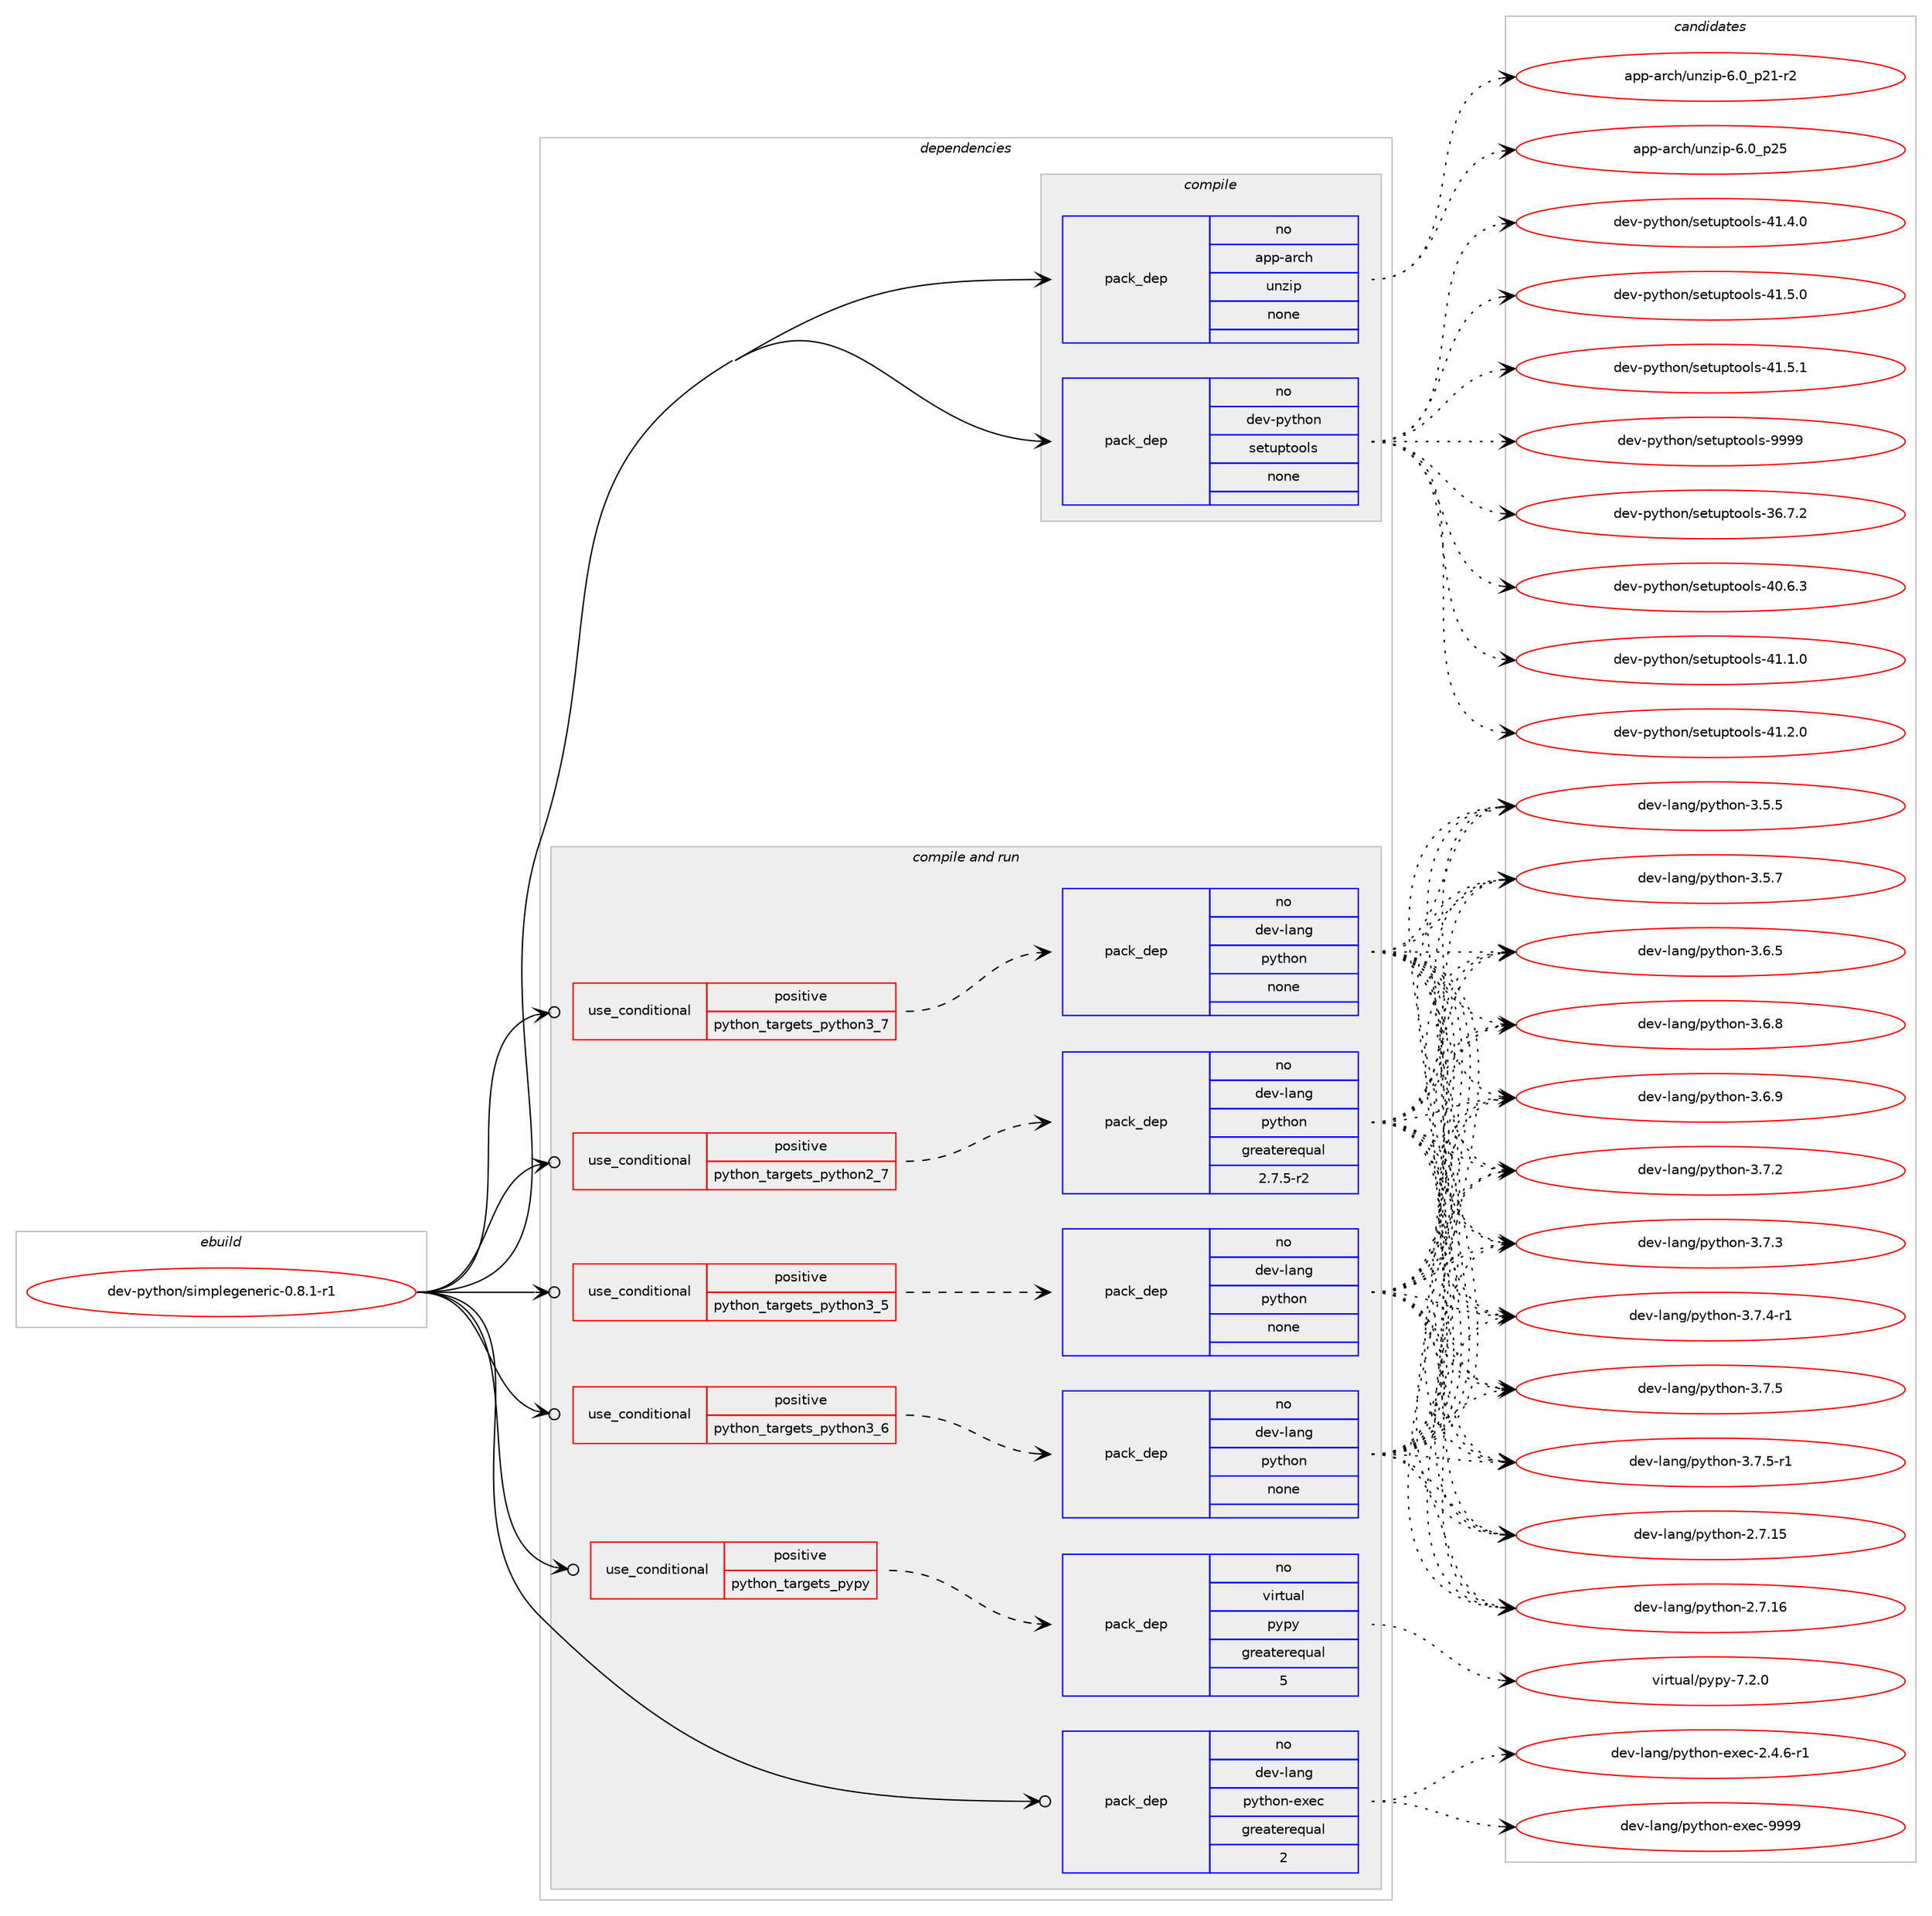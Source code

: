 digraph prolog {

# *************
# Graph options
# *************

newrank=true;
concentrate=true;
compound=true;
graph [rankdir=LR,fontname=Helvetica,fontsize=10,ranksep=1.5];#, ranksep=2.5, nodesep=0.2];
edge  [arrowhead=vee];
node  [fontname=Helvetica,fontsize=10];

# **********
# The ebuild
# **********

subgraph cluster_leftcol {
color=gray;
rank=same;
label=<<i>ebuild</i>>;
id [label="dev-python/simplegeneric-0.8.1-r1", color=red, width=4, href="../dev-python/simplegeneric-0.8.1-r1.svg"];
}

# ****************
# The dependencies
# ****************

subgraph cluster_midcol {
color=gray;
label=<<i>dependencies</i>>;
subgraph cluster_compile {
fillcolor="#eeeeee";
style=filled;
label=<<i>compile</i>>;
subgraph pack475972 {
dependency637188 [label=<<TABLE BORDER="0" CELLBORDER="1" CELLSPACING="0" CELLPADDING="4" WIDTH="220"><TR><TD ROWSPAN="6" CELLPADDING="30">pack_dep</TD></TR><TR><TD WIDTH="110">no</TD></TR><TR><TD>app-arch</TD></TR><TR><TD>unzip</TD></TR><TR><TD>none</TD></TR><TR><TD></TD></TR></TABLE>>, shape=none, color=blue];
}
id:e -> dependency637188:w [weight=20,style="solid",arrowhead="vee"];
subgraph pack475973 {
dependency637189 [label=<<TABLE BORDER="0" CELLBORDER="1" CELLSPACING="0" CELLPADDING="4" WIDTH="220"><TR><TD ROWSPAN="6" CELLPADDING="30">pack_dep</TD></TR><TR><TD WIDTH="110">no</TD></TR><TR><TD>dev-python</TD></TR><TR><TD>setuptools</TD></TR><TR><TD>none</TD></TR><TR><TD></TD></TR></TABLE>>, shape=none, color=blue];
}
id:e -> dependency637189:w [weight=20,style="solid",arrowhead="vee"];
}
subgraph cluster_compileandrun {
fillcolor="#eeeeee";
style=filled;
label=<<i>compile and run</i>>;
subgraph cond149335 {
dependency637190 [label=<<TABLE BORDER="0" CELLBORDER="1" CELLSPACING="0" CELLPADDING="4"><TR><TD ROWSPAN="3" CELLPADDING="10">use_conditional</TD></TR><TR><TD>positive</TD></TR><TR><TD>python_targets_pypy</TD></TR></TABLE>>, shape=none, color=red];
subgraph pack475974 {
dependency637191 [label=<<TABLE BORDER="0" CELLBORDER="1" CELLSPACING="0" CELLPADDING="4" WIDTH="220"><TR><TD ROWSPAN="6" CELLPADDING="30">pack_dep</TD></TR><TR><TD WIDTH="110">no</TD></TR><TR><TD>virtual</TD></TR><TR><TD>pypy</TD></TR><TR><TD>greaterequal</TD></TR><TR><TD>5</TD></TR></TABLE>>, shape=none, color=blue];
}
dependency637190:e -> dependency637191:w [weight=20,style="dashed",arrowhead="vee"];
}
id:e -> dependency637190:w [weight=20,style="solid",arrowhead="odotvee"];
subgraph cond149336 {
dependency637192 [label=<<TABLE BORDER="0" CELLBORDER="1" CELLSPACING="0" CELLPADDING="4"><TR><TD ROWSPAN="3" CELLPADDING="10">use_conditional</TD></TR><TR><TD>positive</TD></TR><TR><TD>python_targets_python2_7</TD></TR></TABLE>>, shape=none, color=red];
subgraph pack475975 {
dependency637193 [label=<<TABLE BORDER="0" CELLBORDER="1" CELLSPACING="0" CELLPADDING="4" WIDTH="220"><TR><TD ROWSPAN="6" CELLPADDING="30">pack_dep</TD></TR><TR><TD WIDTH="110">no</TD></TR><TR><TD>dev-lang</TD></TR><TR><TD>python</TD></TR><TR><TD>greaterequal</TD></TR><TR><TD>2.7.5-r2</TD></TR></TABLE>>, shape=none, color=blue];
}
dependency637192:e -> dependency637193:w [weight=20,style="dashed",arrowhead="vee"];
}
id:e -> dependency637192:w [weight=20,style="solid",arrowhead="odotvee"];
subgraph cond149337 {
dependency637194 [label=<<TABLE BORDER="0" CELLBORDER="1" CELLSPACING="0" CELLPADDING="4"><TR><TD ROWSPAN="3" CELLPADDING="10">use_conditional</TD></TR><TR><TD>positive</TD></TR><TR><TD>python_targets_python3_5</TD></TR></TABLE>>, shape=none, color=red];
subgraph pack475976 {
dependency637195 [label=<<TABLE BORDER="0" CELLBORDER="1" CELLSPACING="0" CELLPADDING="4" WIDTH="220"><TR><TD ROWSPAN="6" CELLPADDING="30">pack_dep</TD></TR><TR><TD WIDTH="110">no</TD></TR><TR><TD>dev-lang</TD></TR><TR><TD>python</TD></TR><TR><TD>none</TD></TR><TR><TD></TD></TR></TABLE>>, shape=none, color=blue];
}
dependency637194:e -> dependency637195:w [weight=20,style="dashed",arrowhead="vee"];
}
id:e -> dependency637194:w [weight=20,style="solid",arrowhead="odotvee"];
subgraph cond149338 {
dependency637196 [label=<<TABLE BORDER="0" CELLBORDER="1" CELLSPACING="0" CELLPADDING="4"><TR><TD ROWSPAN="3" CELLPADDING="10">use_conditional</TD></TR><TR><TD>positive</TD></TR><TR><TD>python_targets_python3_6</TD></TR></TABLE>>, shape=none, color=red];
subgraph pack475977 {
dependency637197 [label=<<TABLE BORDER="0" CELLBORDER="1" CELLSPACING="0" CELLPADDING="4" WIDTH="220"><TR><TD ROWSPAN="6" CELLPADDING="30">pack_dep</TD></TR><TR><TD WIDTH="110">no</TD></TR><TR><TD>dev-lang</TD></TR><TR><TD>python</TD></TR><TR><TD>none</TD></TR><TR><TD></TD></TR></TABLE>>, shape=none, color=blue];
}
dependency637196:e -> dependency637197:w [weight=20,style="dashed",arrowhead="vee"];
}
id:e -> dependency637196:w [weight=20,style="solid",arrowhead="odotvee"];
subgraph cond149339 {
dependency637198 [label=<<TABLE BORDER="0" CELLBORDER="1" CELLSPACING="0" CELLPADDING="4"><TR><TD ROWSPAN="3" CELLPADDING="10">use_conditional</TD></TR><TR><TD>positive</TD></TR><TR><TD>python_targets_python3_7</TD></TR></TABLE>>, shape=none, color=red];
subgraph pack475978 {
dependency637199 [label=<<TABLE BORDER="0" CELLBORDER="1" CELLSPACING="0" CELLPADDING="4" WIDTH="220"><TR><TD ROWSPAN="6" CELLPADDING="30">pack_dep</TD></TR><TR><TD WIDTH="110">no</TD></TR><TR><TD>dev-lang</TD></TR><TR><TD>python</TD></TR><TR><TD>none</TD></TR><TR><TD></TD></TR></TABLE>>, shape=none, color=blue];
}
dependency637198:e -> dependency637199:w [weight=20,style="dashed",arrowhead="vee"];
}
id:e -> dependency637198:w [weight=20,style="solid",arrowhead="odotvee"];
subgraph pack475979 {
dependency637200 [label=<<TABLE BORDER="0" CELLBORDER="1" CELLSPACING="0" CELLPADDING="4" WIDTH="220"><TR><TD ROWSPAN="6" CELLPADDING="30">pack_dep</TD></TR><TR><TD WIDTH="110">no</TD></TR><TR><TD>dev-lang</TD></TR><TR><TD>python-exec</TD></TR><TR><TD>greaterequal</TD></TR><TR><TD>2</TD></TR></TABLE>>, shape=none, color=blue];
}
id:e -> dependency637200:w [weight=20,style="solid",arrowhead="odotvee"];
}
subgraph cluster_run {
fillcolor="#eeeeee";
style=filled;
label=<<i>run</i>>;
}
}

# **************
# The candidates
# **************

subgraph cluster_choices {
rank=same;
color=gray;
label=<<i>candidates</i>>;

subgraph choice475972 {
color=black;
nodesep=1;
choice9711211245971149910447117110122105112455446489511250494511450 [label="app-arch/unzip-6.0_p21-r2", color=red, width=4,href="../app-arch/unzip-6.0_p21-r2.svg"];
choice971121124597114991044711711012210511245544648951125053 [label="app-arch/unzip-6.0_p25", color=red, width=4,href="../app-arch/unzip-6.0_p25.svg"];
dependency637188:e -> choice9711211245971149910447117110122105112455446489511250494511450:w [style=dotted,weight="100"];
dependency637188:e -> choice971121124597114991044711711012210511245544648951125053:w [style=dotted,weight="100"];
}
subgraph choice475973 {
color=black;
nodesep=1;
choice100101118451121211161041111104711510111611711211611111110811545515446554650 [label="dev-python/setuptools-36.7.2", color=red, width=4,href="../dev-python/setuptools-36.7.2.svg"];
choice100101118451121211161041111104711510111611711211611111110811545524846544651 [label="dev-python/setuptools-40.6.3", color=red, width=4,href="../dev-python/setuptools-40.6.3.svg"];
choice100101118451121211161041111104711510111611711211611111110811545524946494648 [label="dev-python/setuptools-41.1.0", color=red, width=4,href="../dev-python/setuptools-41.1.0.svg"];
choice100101118451121211161041111104711510111611711211611111110811545524946504648 [label="dev-python/setuptools-41.2.0", color=red, width=4,href="../dev-python/setuptools-41.2.0.svg"];
choice100101118451121211161041111104711510111611711211611111110811545524946524648 [label="dev-python/setuptools-41.4.0", color=red, width=4,href="../dev-python/setuptools-41.4.0.svg"];
choice100101118451121211161041111104711510111611711211611111110811545524946534648 [label="dev-python/setuptools-41.5.0", color=red, width=4,href="../dev-python/setuptools-41.5.0.svg"];
choice100101118451121211161041111104711510111611711211611111110811545524946534649 [label="dev-python/setuptools-41.5.1", color=red, width=4,href="../dev-python/setuptools-41.5.1.svg"];
choice10010111845112121116104111110471151011161171121161111111081154557575757 [label="dev-python/setuptools-9999", color=red, width=4,href="../dev-python/setuptools-9999.svg"];
dependency637189:e -> choice100101118451121211161041111104711510111611711211611111110811545515446554650:w [style=dotted,weight="100"];
dependency637189:e -> choice100101118451121211161041111104711510111611711211611111110811545524846544651:w [style=dotted,weight="100"];
dependency637189:e -> choice100101118451121211161041111104711510111611711211611111110811545524946494648:w [style=dotted,weight="100"];
dependency637189:e -> choice100101118451121211161041111104711510111611711211611111110811545524946504648:w [style=dotted,weight="100"];
dependency637189:e -> choice100101118451121211161041111104711510111611711211611111110811545524946524648:w [style=dotted,weight="100"];
dependency637189:e -> choice100101118451121211161041111104711510111611711211611111110811545524946534648:w [style=dotted,weight="100"];
dependency637189:e -> choice100101118451121211161041111104711510111611711211611111110811545524946534649:w [style=dotted,weight="100"];
dependency637189:e -> choice10010111845112121116104111110471151011161171121161111111081154557575757:w [style=dotted,weight="100"];
}
subgraph choice475974 {
color=black;
nodesep=1;
choice1181051141161179710847112121112121455546504648 [label="virtual/pypy-7.2.0", color=red, width=4,href="../virtual/pypy-7.2.0.svg"];
dependency637191:e -> choice1181051141161179710847112121112121455546504648:w [style=dotted,weight="100"];
}
subgraph choice475975 {
color=black;
nodesep=1;
choice10010111845108971101034711212111610411111045504655464953 [label="dev-lang/python-2.7.15", color=red, width=4,href="../dev-lang/python-2.7.15.svg"];
choice10010111845108971101034711212111610411111045504655464954 [label="dev-lang/python-2.7.16", color=red, width=4,href="../dev-lang/python-2.7.16.svg"];
choice100101118451089711010347112121116104111110455146534653 [label="dev-lang/python-3.5.5", color=red, width=4,href="../dev-lang/python-3.5.5.svg"];
choice100101118451089711010347112121116104111110455146534655 [label="dev-lang/python-3.5.7", color=red, width=4,href="../dev-lang/python-3.5.7.svg"];
choice100101118451089711010347112121116104111110455146544653 [label="dev-lang/python-3.6.5", color=red, width=4,href="../dev-lang/python-3.6.5.svg"];
choice100101118451089711010347112121116104111110455146544656 [label="dev-lang/python-3.6.8", color=red, width=4,href="../dev-lang/python-3.6.8.svg"];
choice100101118451089711010347112121116104111110455146544657 [label="dev-lang/python-3.6.9", color=red, width=4,href="../dev-lang/python-3.6.9.svg"];
choice100101118451089711010347112121116104111110455146554650 [label="dev-lang/python-3.7.2", color=red, width=4,href="../dev-lang/python-3.7.2.svg"];
choice100101118451089711010347112121116104111110455146554651 [label="dev-lang/python-3.7.3", color=red, width=4,href="../dev-lang/python-3.7.3.svg"];
choice1001011184510897110103471121211161041111104551465546524511449 [label="dev-lang/python-3.7.4-r1", color=red, width=4,href="../dev-lang/python-3.7.4-r1.svg"];
choice100101118451089711010347112121116104111110455146554653 [label="dev-lang/python-3.7.5", color=red, width=4,href="../dev-lang/python-3.7.5.svg"];
choice1001011184510897110103471121211161041111104551465546534511449 [label="dev-lang/python-3.7.5-r1", color=red, width=4,href="../dev-lang/python-3.7.5-r1.svg"];
dependency637193:e -> choice10010111845108971101034711212111610411111045504655464953:w [style=dotted,weight="100"];
dependency637193:e -> choice10010111845108971101034711212111610411111045504655464954:w [style=dotted,weight="100"];
dependency637193:e -> choice100101118451089711010347112121116104111110455146534653:w [style=dotted,weight="100"];
dependency637193:e -> choice100101118451089711010347112121116104111110455146534655:w [style=dotted,weight="100"];
dependency637193:e -> choice100101118451089711010347112121116104111110455146544653:w [style=dotted,weight="100"];
dependency637193:e -> choice100101118451089711010347112121116104111110455146544656:w [style=dotted,weight="100"];
dependency637193:e -> choice100101118451089711010347112121116104111110455146544657:w [style=dotted,weight="100"];
dependency637193:e -> choice100101118451089711010347112121116104111110455146554650:w [style=dotted,weight="100"];
dependency637193:e -> choice100101118451089711010347112121116104111110455146554651:w [style=dotted,weight="100"];
dependency637193:e -> choice1001011184510897110103471121211161041111104551465546524511449:w [style=dotted,weight="100"];
dependency637193:e -> choice100101118451089711010347112121116104111110455146554653:w [style=dotted,weight="100"];
dependency637193:e -> choice1001011184510897110103471121211161041111104551465546534511449:w [style=dotted,weight="100"];
}
subgraph choice475976 {
color=black;
nodesep=1;
choice10010111845108971101034711212111610411111045504655464953 [label="dev-lang/python-2.7.15", color=red, width=4,href="../dev-lang/python-2.7.15.svg"];
choice10010111845108971101034711212111610411111045504655464954 [label="dev-lang/python-2.7.16", color=red, width=4,href="../dev-lang/python-2.7.16.svg"];
choice100101118451089711010347112121116104111110455146534653 [label="dev-lang/python-3.5.5", color=red, width=4,href="../dev-lang/python-3.5.5.svg"];
choice100101118451089711010347112121116104111110455146534655 [label="dev-lang/python-3.5.7", color=red, width=4,href="../dev-lang/python-3.5.7.svg"];
choice100101118451089711010347112121116104111110455146544653 [label="dev-lang/python-3.6.5", color=red, width=4,href="../dev-lang/python-3.6.5.svg"];
choice100101118451089711010347112121116104111110455146544656 [label="dev-lang/python-3.6.8", color=red, width=4,href="../dev-lang/python-3.6.8.svg"];
choice100101118451089711010347112121116104111110455146544657 [label="dev-lang/python-3.6.9", color=red, width=4,href="../dev-lang/python-3.6.9.svg"];
choice100101118451089711010347112121116104111110455146554650 [label="dev-lang/python-3.7.2", color=red, width=4,href="../dev-lang/python-3.7.2.svg"];
choice100101118451089711010347112121116104111110455146554651 [label="dev-lang/python-3.7.3", color=red, width=4,href="../dev-lang/python-3.7.3.svg"];
choice1001011184510897110103471121211161041111104551465546524511449 [label="dev-lang/python-3.7.4-r1", color=red, width=4,href="../dev-lang/python-3.7.4-r1.svg"];
choice100101118451089711010347112121116104111110455146554653 [label="dev-lang/python-3.7.5", color=red, width=4,href="../dev-lang/python-3.7.5.svg"];
choice1001011184510897110103471121211161041111104551465546534511449 [label="dev-lang/python-3.7.5-r1", color=red, width=4,href="../dev-lang/python-3.7.5-r1.svg"];
dependency637195:e -> choice10010111845108971101034711212111610411111045504655464953:w [style=dotted,weight="100"];
dependency637195:e -> choice10010111845108971101034711212111610411111045504655464954:w [style=dotted,weight="100"];
dependency637195:e -> choice100101118451089711010347112121116104111110455146534653:w [style=dotted,weight="100"];
dependency637195:e -> choice100101118451089711010347112121116104111110455146534655:w [style=dotted,weight="100"];
dependency637195:e -> choice100101118451089711010347112121116104111110455146544653:w [style=dotted,weight="100"];
dependency637195:e -> choice100101118451089711010347112121116104111110455146544656:w [style=dotted,weight="100"];
dependency637195:e -> choice100101118451089711010347112121116104111110455146544657:w [style=dotted,weight="100"];
dependency637195:e -> choice100101118451089711010347112121116104111110455146554650:w [style=dotted,weight="100"];
dependency637195:e -> choice100101118451089711010347112121116104111110455146554651:w [style=dotted,weight="100"];
dependency637195:e -> choice1001011184510897110103471121211161041111104551465546524511449:w [style=dotted,weight="100"];
dependency637195:e -> choice100101118451089711010347112121116104111110455146554653:w [style=dotted,weight="100"];
dependency637195:e -> choice1001011184510897110103471121211161041111104551465546534511449:w [style=dotted,weight="100"];
}
subgraph choice475977 {
color=black;
nodesep=1;
choice10010111845108971101034711212111610411111045504655464953 [label="dev-lang/python-2.7.15", color=red, width=4,href="../dev-lang/python-2.7.15.svg"];
choice10010111845108971101034711212111610411111045504655464954 [label="dev-lang/python-2.7.16", color=red, width=4,href="../dev-lang/python-2.7.16.svg"];
choice100101118451089711010347112121116104111110455146534653 [label="dev-lang/python-3.5.5", color=red, width=4,href="../dev-lang/python-3.5.5.svg"];
choice100101118451089711010347112121116104111110455146534655 [label="dev-lang/python-3.5.7", color=red, width=4,href="../dev-lang/python-3.5.7.svg"];
choice100101118451089711010347112121116104111110455146544653 [label="dev-lang/python-3.6.5", color=red, width=4,href="../dev-lang/python-3.6.5.svg"];
choice100101118451089711010347112121116104111110455146544656 [label="dev-lang/python-3.6.8", color=red, width=4,href="../dev-lang/python-3.6.8.svg"];
choice100101118451089711010347112121116104111110455146544657 [label="dev-lang/python-3.6.9", color=red, width=4,href="../dev-lang/python-3.6.9.svg"];
choice100101118451089711010347112121116104111110455146554650 [label="dev-lang/python-3.7.2", color=red, width=4,href="../dev-lang/python-3.7.2.svg"];
choice100101118451089711010347112121116104111110455146554651 [label="dev-lang/python-3.7.3", color=red, width=4,href="../dev-lang/python-3.7.3.svg"];
choice1001011184510897110103471121211161041111104551465546524511449 [label="dev-lang/python-3.7.4-r1", color=red, width=4,href="../dev-lang/python-3.7.4-r1.svg"];
choice100101118451089711010347112121116104111110455146554653 [label="dev-lang/python-3.7.5", color=red, width=4,href="../dev-lang/python-3.7.5.svg"];
choice1001011184510897110103471121211161041111104551465546534511449 [label="dev-lang/python-3.7.5-r1", color=red, width=4,href="../dev-lang/python-3.7.5-r1.svg"];
dependency637197:e -> choice10010111845108971101034711212111610411111045504655464953:w [style=dotted,weight="100"];
dependency637197:e -> choice10010111845108971101034711212111610411111045504655464954:w [style=dotted,weight="100"];
dependency637197:e -> choice100101118451089711010347112121116104111110455146534653:w [style=dotted,weight="100"];
dependency637197:e -> choice100101118451089711010347112121116104111110455146534655:w [style=dotted,weight="100"];
dependency637197:e -> choice100101118451089711010347112121116104111110455146544653:w [style=dotted,weight="100"];
dependency637197:e -> choice100101118451089711010347112121116104111110455146544656:w [style=dotted,weight="100"];
dependency637197:e -> choice100101118451089711010347112121116104111110455146544657:w [style=dotted,weight="100"];
dependency637197:e -> choice100101118451089711010347112121116104111110455146554650:w [style=dotted,weight="100"];
dependency637197:e -> choice100101118451089711010347112121116104111110455146554651:w [style=dotted,weight="100"];
dependency637197:e -> choice1001011184510897110103471121211161041111104551465546524511449:w [style=dotted,weight="100"];
dependency637197:e -> choice100101118451089711010347112121116104111110455146554653:w [style=dotted,weight="100"];
dependency637197:e -> choice1001011184510897110103471121211161041111104551465546534511449:w [style=dotted,weight="100"];
}
subgraph choice475978 {
color=black;
nodesep=1;
choice10010111845108971101034711212111610411111045504655464953 [label="dev-lang/python-2.7.15", color=red, width=4,href="../dev-lang/python-2.7.15.svg"];
choice10010111845108971101034711212111610411111045504655464954 [label="dev-lang/python-2.7.16", color=red, width=4,href="../dev-lang/python-2.7.16.svg"];
choice100101118451089711010347112121116104111110455146534653 [label="dev-lang/python-3.5.5", color=red, width=4,href="../dev-lang/python-3.5.5.svg"];
choice100101118451089711010347112121116104111110455146534655 [label="dev-lang/python-3.5.7", color=red, width=4,href="../dev-lang/python-3.5.7.svg"];
choice100101118451089711010347112121116104111110455146544653 [label="dev-lang/python-3.6.5", color=red, width=4,href="../dev-lang/python-3.6.5.svg"];
choice100101118451089711010347112121116104111110455146544656 [label="dev-lang/python-3.6.8", color=red, width=4,href="../dev-lang/python-3.6.8.svg"];
choice100101118451089711010347112121116104111110455146544657 [label="dev-lang/python-3.6.9", color=red, width=4,href="../dev-lang/python-3.6.9.svg"];
choice100101118451089711010347112121116104111110455146554650 [label="dev-lang/python-3.7.2", color=red, width=4,href="../dev-lang/python-3.7.2.svg"];
choice100101118451089711010347112121116104111110455146554651 [label="dev-lang/python-3.7.3", color=red, width=4,href="../dev-lang/python-3.7.3.svg"];
choice1001011184510897110103471121211161041111104551465546524511449 [label="dev-lang/python-3.7.4-r1", color=red, width=4,href="../dev-lang/python-3.7.4-r1.svg"];
choice100101118451089711010347112121116104111110455146554653 [label="dev-lang/python-3.7.5", color=red, width=4,href="../dev-lang/python-3.7.5.svg"];
choice1001011184510897110103471121211161041111104551465546534511449 [label="dev-lang/python-3.7.5-r1", color=red, width=4,href="../dev-lang/python-3.7.5-r1.svg"];
dependency637199:e -> choice10010111845108971101034711212111610411111045504655464953:w [style=dotted,weight="100"];
dependency637199:e -> choice10010111845108971101034711212111610411111045504655464954:w [style=dotted,weight="100"];
dependency637199:e -> choice100101118451089711010347112121116104111110455146534653:w [style=dotted,weight="100"];
dependency637199:e -> choice100101118451089711010347112121116104111110455146534655:w [style=dotted,weight="100"];
dependency637199:e -> choice100101118451089711010347112121116104111110455146544653:w [style=dotted,weight="100"];
dependency637199:e -> choice100101118451089711010347112121116104111110455146544656:w [style=dotted,weight="100"];
dependency637199:e -> choice100101118451089711010347112121116104111110455146544657:w [style=dotted,weight="100"];
dependency637199:e -> choice100101118451089711010347112121116104111110455146554650:w [style=dotted,weight="100"];
dependency637199:e -> choice100101118451089711010347112121116104111110455146554651:w [style=dotted,weight="100"];
dependency637199:e -> choice1001011184510897110103471121211161041111104551465546524511449:w [style=dotted,weight="100"];
dependency637199:e -> choice100101118451089711010347112121116104111110455146554653:w [style=dotted,weight="100"];
dependency637199:e -> choice1001011184510897110103471121211161041111104551465546534511449:w [style=dotted,weight="100"];
}
subgraph choice475979 {
color=black;
nodesep=1;
choice10010111845108971101034711212111610411111045101120101994550465246544511449 [label="dev-lang/python-exec-2.4.6-r1", color=red, width=4,href="../dev-lang/python-exec-2.4.6-r1.svg"];
choice10010111845108971101034711212111610411111045101120101994557575757 [label="dev-lang/python-exec-9999", color=red, width=4,href="../dev-lang/python-exec-9999.svg"];
dependency637200:e -> choice10010111845108971101034711212111610411111045101120101994550465246544511449:w [style=dotted,weight="100"];
dependency637200:e -> choice10010111845108971101034711212111610411111045101120101994557575757:w [style=dotted,weight="100"];
}
}

}
